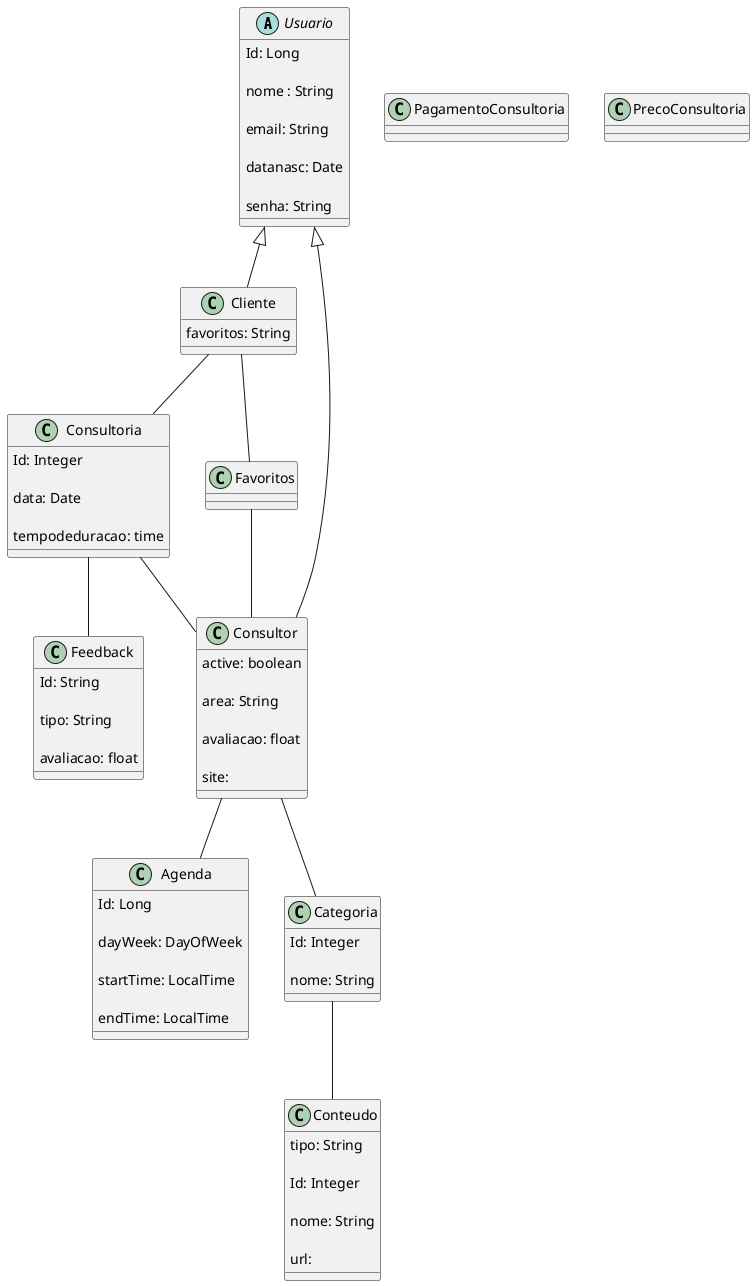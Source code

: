 @startuml "Modelo Conceitual"

abstract class Usuario {

    Id: Long

    nome : String

    email: String

    datanasc: Date

    senha: String

 

}  

 

class Consultor {

    active: boolean

    area: String

    avaliacao: float 

    site:  

}

 

class Cliente {

    favoritos: String

}



 class Favoritos {


}

 


class Consultoria{

    Id: Integer

    data: Date

    tempodeduracao: time

}

 

 class PagamentoConsultoria {


}


class PrecoConsultoria {
    

}

 

class Agenda {

    Id: Long

    dayWeek: DayOfWeek

    startTime: LocalTime

    endTime: LocalTime

   

}

 

Class Categoria{

    Id: Integer

    nome: String

}

 

Class Conteudo{

  tipo: String

  Id: Integer

  nome: String 

  url: 

}

Class Feedback{

    Id: String

    tipo: String

    avaliacao: float

}

 

 
Cliente -- Favoritos

Favoritos -- Consultor

Consultor -- Categoria

Categoria -- Conteudo

Consultor --|> Usuario

Usuario <|-- Cliente

Consultoria --Feedback

Cliente -- Consultoria

Consultoria -- Consultor

Consultor -- Agenda

@enduml

 